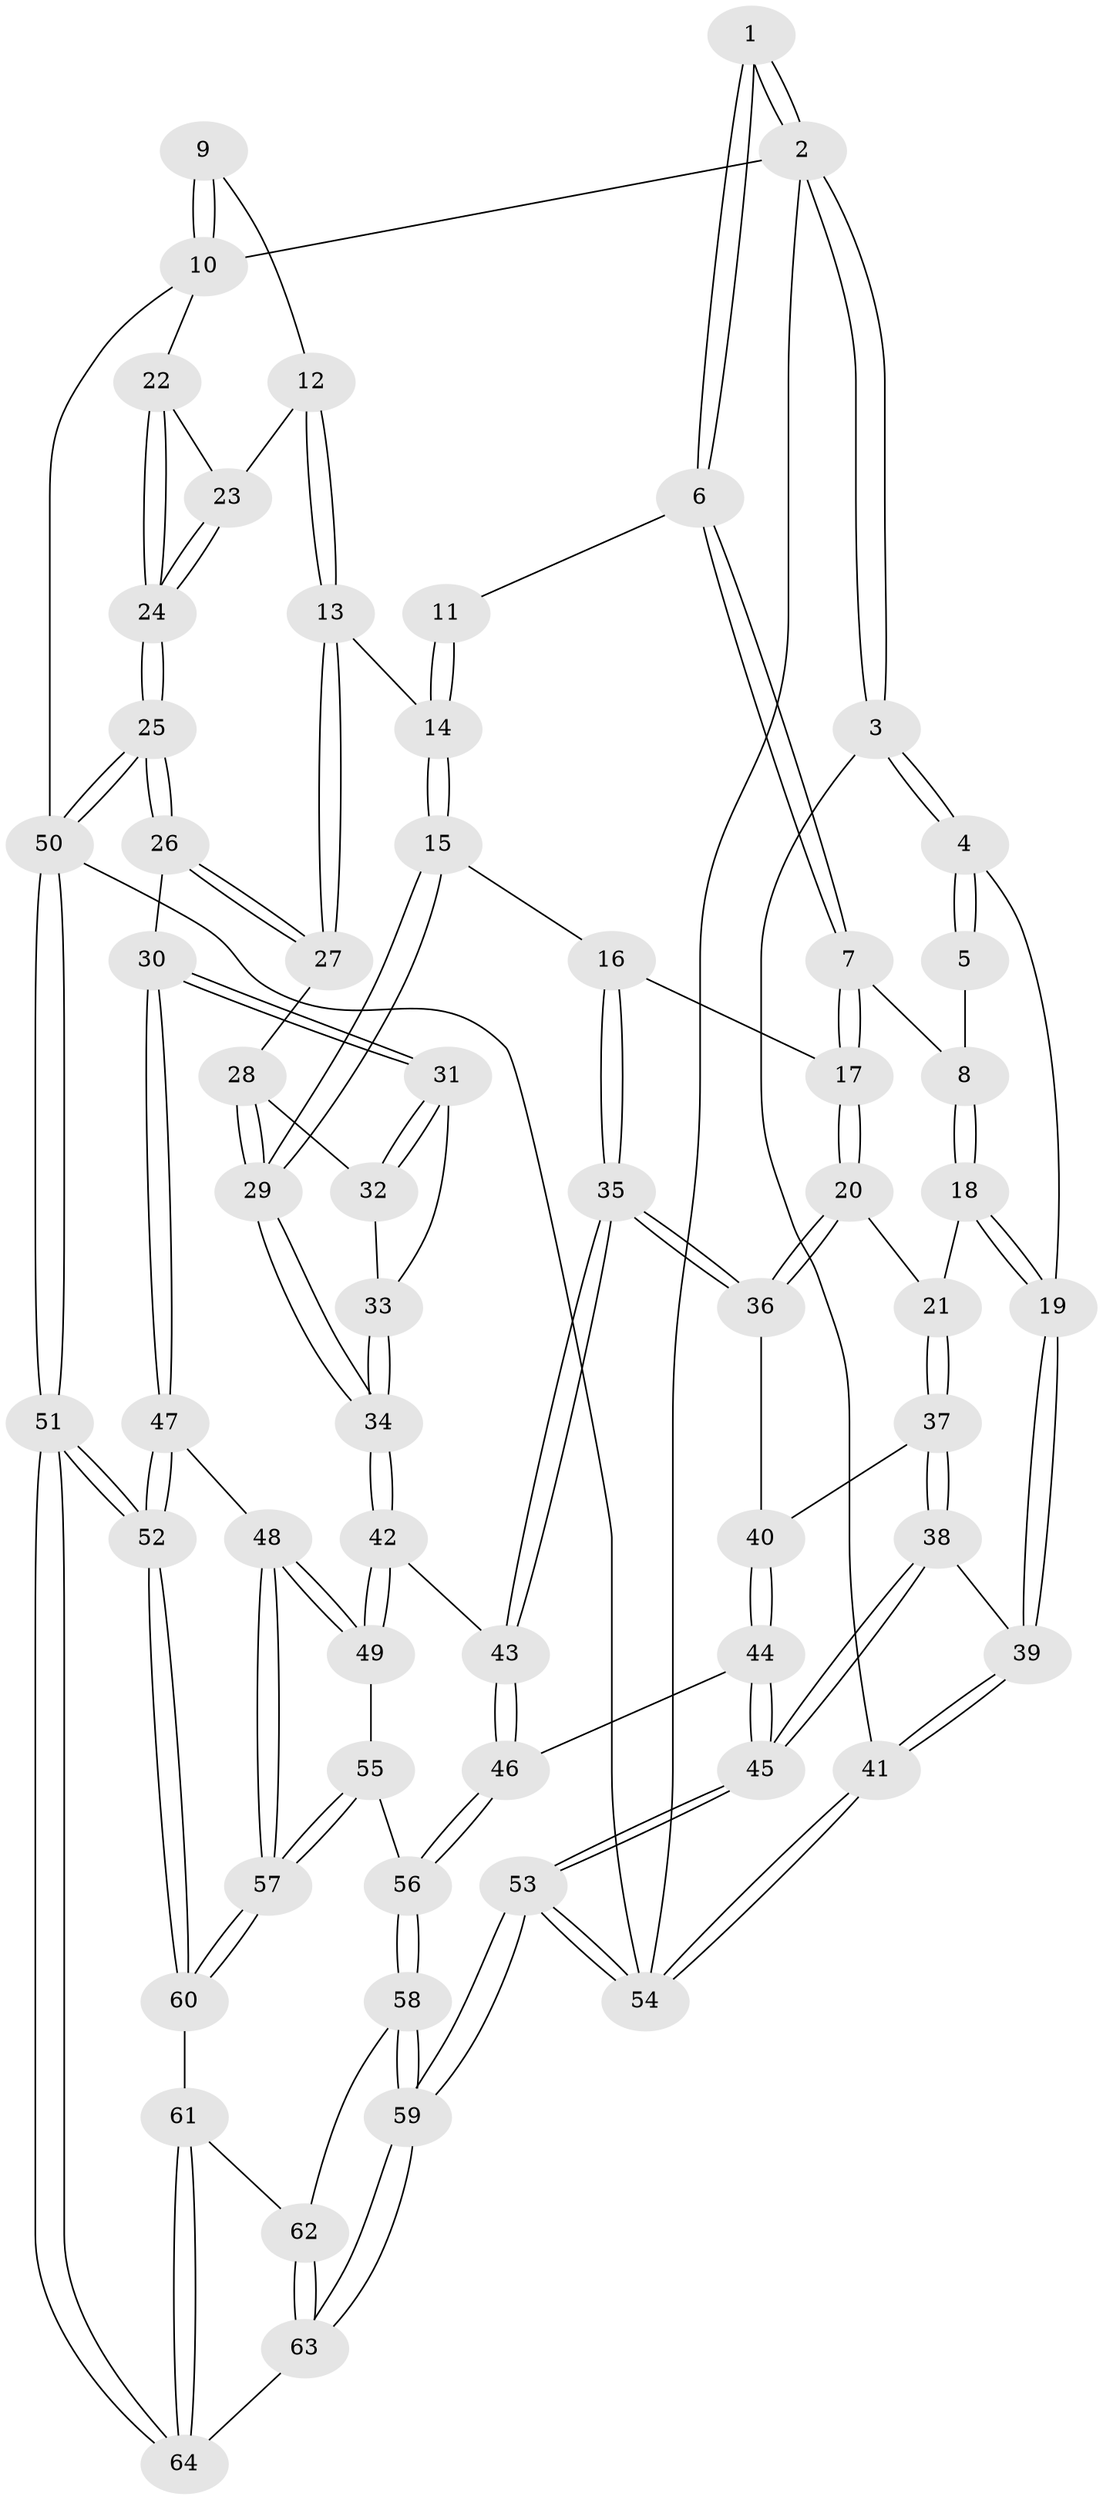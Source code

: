 // Generated by graph-tools (version 1.1) at 2025/38/03/09/25 02:38:25]
// undirected, 64 vertices, 157 edges
graph export_dot {
graph [start="1"]
  node [color=gray90,style=filled];
  1 [pos="+0.26462006294218576+0"];
  2 [pos="+0+0"];
  3 [pos="+0+0.053280113445247634"];
  4 [pos="+0+0.14159769297373262"];
  5 [pos="+0.1942135847145255+0.18215721489694592"];
  6 [pos="+0.5557242302683827+0"];
  7 [pos="+0.4883540107846525+0.12474522856296229"];
  8 [pos="+0.21269086962160727+0.2091625879896368"];
  9 [pos="+1+0"];
  10 [pos="+1+0"];
  11 [pos="+0.5803214080106038+0"];
  12 [pos="+0.8470864410323827+0.23408128905669537"];
  13 [pos="+0.8307115240846941+0.2394783361686812"];
  14 [pos="+0.7688286516448389+0.2093549981088659"];
  15 [pos="+0.6397041685201181+0.391856149285065"];
  16 [pos="+0.5038009849764136+0.3250420177733788"];
  17 [pos="+0.47067696072010684+0.2900991631639825"];
  18 [pos="+0.21413600952959316+0.3375221668090292"];
  19 [pos="+0.17965849367511477+0.36455998228280767"];
  20 [pos="+0.377884034996898+0.34749238980863767"];
  21 [pos="+0.3414404126923913+0.35088104918322055"];
  22 [pos="+1+0"];
  23 [pos="+0.8965708195920056+0.23742222654491474"];
  24 [pos="+1+0.42111547086691803"];
  25 [pos="+1+0.5102812690516378"];
  26 [pos="+1+0.5130560284555723"];
  27 [pos="+0.8474443050165666+0.3457088627899191"];
  28 [pos="+0.7880223187258759+0.39792810057330413"];
  29 [pos="+0.6528103623714204+0.4157023326558912"];
  30 [pos="+0.9607986008595015+0.5412614219343448"];
  31 [pos="+0.8731688698707227+0.523738960794129"];
  32 [pos="+0.7945204143992145+0.4342080314128414"];
  33 [pos="+0.7434154449425104+0.5283731225847837"];
  34 [pos="+0.6607131375297721+0.5508548056831222"];
  35 [pos="+0.4914410351064982+0.5300849683639843"];
  36 [pos="+0.38813381369359057+0.4720991552823464"];
  37 [pos="+0.3012295522366856+0.4828954192841054"];
  38 [pos="+0.17400628776392735+0.5827410482388143"];
  39 [pos="+0.10057163159942156+0.5230229491438201"];
  40 [pos="+0.3724115804733003+0.4921857885700744"];
  41 [pos="+0+0.5396863721637662"];
  42 [pos="+0.6377045700642644+0.5999230672516122"];
  43 [pos="+0.5169502750013971+0.5867766721730593"];
  44 [pos="+0.31220783734911367+0.7043389107466488"];
  45 [pos="+0.27716884569364614+0.7053151425369798"];
  46 [pos="+0.32200359783864757+0.7061640682384456"];
  47 [pos="+0.7834507417265196+0.7535438052586939"];
  48 [pos="+0.717230454596017+0.7361299366484141"];
  49 [pos="+0.680322491005992+0.6930219487504599"];
  50 [pos="+1+1"];
  51 [pos="+1+1"];
  52 [pos="+1+1"];
  53 [pos="+0+1"];
  54 [pos="+0+1"];
  55 [pos="+0.4648632033324343+0.7836806851700227"];
  56 [pos="+0.4130188000022803+0.793563398573986"];
  57 [pos="+0.6399120882795308+0.8441697674697082"];
  58 [pos="+0.41685212636918084+0.804353523601437"];
  59 [pos="+0.31496433721586786+1"];
  60 [pos="+0.6122701440723076+0.904162199829251"];
  61 [pos="+0.6096543247364595+0.9060011840596485"];
  62 [pos="+0.49603768572169255+0.884925240506696"];
  63 [pos="+0.409072532515561+1"];
  64 [pos="+0.5260386882369533+1"];
  1 -- 2;
  1 -- 2;
  1 -- 6;
  1 -- 6;
  2 -- 3;
  2 -- 3;
  2 -- 10;
  2 -- 54;
  3 -- 4;
  3 -- 4;
  3 -- 41;
  4 -- 5;
  4 -- 5;
  4 -- 19;
  5 -- 8;
  6 -- 7;
  6 -- 7;
  6 -- 11;
  7 -- 8;
  7 -- 17;
  7 -- 17;
  8 -- 18;
  8 -- 18;
  9 -- 10;
  9 -- 10;
  9 -- 12;
  10 -- 22;
  10 -- 50;
  11 -- 14;
  11 -- 14;
  12 -- 13;
  12 -- 13;
  12 -- 23;
  13 -- 14;
  13 -- 27;
  13 -- 27;
  14 -- 15;
  14 -- 15;
  15 -- 16;
  15 -- 29;
  15 -- 29;
  16 -- 17;
  16 -- 35;
  16 -- 35;
  17 -- 20;
  17 -- 20;
  18 -- 19;
  18 -- 19;
  18 -- 21;
  19 -- 39;
  19 -- 39;
  20 -- 21;
  20 -- 36;
  20 -- 36;
  21 -- 37;
  21 -- 37;
  22 -- 23;
  22 -- 24;
  22 -- 24;
  23 -- 24;
  23 -- 24;
  24 -- 25;
  24 -- 25;
  25 -- 26;
  25 -- 26;
  25 -- 50;
  25 -- 50;
  26 -- 27;
  26 -- 27;
  26 -- 30;
  27 -- 28;
  28 -- 29;
  28 -- 29;
  28 -- 32;
  29 -- 34;
  29 -- 34;
  30 -- 31;
  30 -- 31;
  30 -- 47;
  30 -- 47;
  31 -- 32;
  31 -- 32;
  31 -- 33;
  32 -- 33;
  33 -- 34;
  33 -- 34;
  34 -- 42;
  34 -- 42;
  35 -- 36;
  35 -- 36;
  35 -- 43;
  35 -- 43;
  36 -- 40;
  37 -- 38;
  37 -- 38;
  37 -- 40;
  38 -- 39;
  38 -- 45;
  38 -- 45;
  39 -- 41;
  39 -- 41;
  40 -- 44;
  40 -- 44;
  41 -- 54;
  41 -- 54;
  42 -- 43;
  42 -- 49;
  42 -- 49;
  43 -- 46;
  43 -- 46;
  44 -- 45;
  44 -- 45;
  44 -- 46;
  45 -- 53;
  45 -- 53;
  46 -- 56;
  46 -- 56;
  47 -- 48;
  47 -- 52;
  47 -- 52;
  48 -- 49;
  48 -- 49;
  48 -- 57;
  48 -- 57;
  49 -- 55;
  50 -- 51;
  50 -- 51;
  50 -- 54;
  51 -- 52;
  51 -- 52;
  51 -- 64;
  51 -- 64;
  52 -- 60;
  52 -- 60;
  53 -- 54;
  53 -- 54;
  53 -- 59;
  53 -- 59;
  55 -- 56;
  55 -- 57;
  55 -- 57;
  56 -- 58;
  56 -- 58;
  57 -- 60;
  57 -- 60;
  58 -- 59;
  58 -- 59;
  58 -- 62;
  59 -- 63;
  59 -- 63;
  60 -- 61;
  61 -- 62;
  61 -- 64;
  61 -- 64;
  62 -- 63;
  62 -- 63;
  63 -- 64;
}
